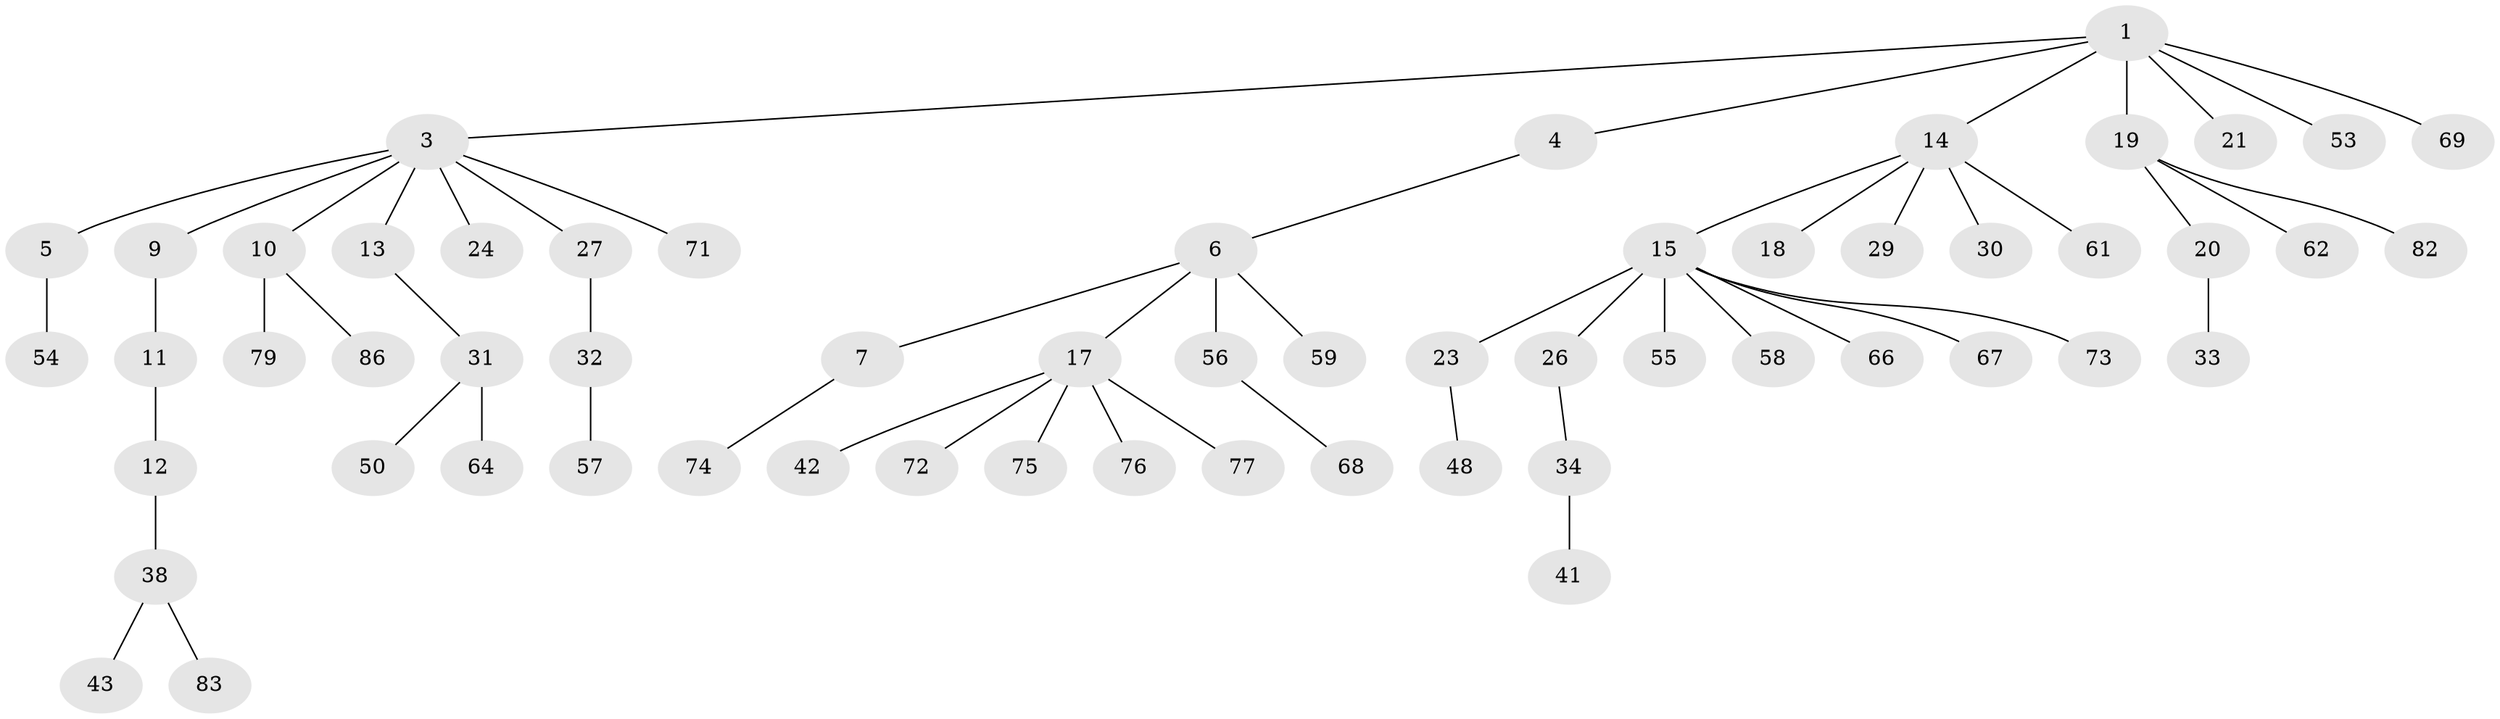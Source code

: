 // Generated by graph-tools (version 1.1) at 2025/52/02/27/25 19:52:10]
// undirected, 59 vertices, 58 edges
graph export_dot {
graph [start="1"]
  node [color=gray90,style=filled];
  1 [super="+2"];
  3 [super="+35"];
  4 [super="+63"];
  5 [super="+80"];
  6 [super="+49"];
  7 [super="+8"];
  9;
  10 [super="+40"];
  11 [super="+52"];
  12 [super="+25"];
  13;
  14 [super="+16"];
  15 [super="+47"];
  17 [super="+22"];
  18;
  19 [super="+28"];
  20 [super="+37"];
  21;
  23 [super="+39"];
  24;
  26;
  27 [super="+46"];
  29;
  30;
  31 [super="+44"];
  32;
  33;
  34 [super="+36"];
  38 [super="+60"];
  41 [super="+45"];
  42;
  43;
  48 [super="+51"];
  50;
  53 [super="+85"];
  54 [super="+81"];
  55;
  56;
  57 [super="+78"];
  58;
  59;
  61 [super="+65"];
  62;
  64;
  66;
  67;
  68 [super="+70"];
  69;
  71;
  72;
  73;
  74;
  75;
  76 [super="+84"];
  77;
  79;
  82;
  83;
  86;
  1 -- 4;
  1 -- 53;
  1 -- 69;
  1 -- 19;
  1 -- 3;
  1 -- 21;
  1 -- 14;
  3 -- 5;
  3 -- 9;
  3 -- 10;
  3 -- 13;
  3 -- 24;
  3 -- 27;
  3 -- 71;
  4 -- 6;
  5 -- 54;
  6 -- 7;
  6 -- 17;
  6 -- 56;
  6 -- 59;
  7 -- 74;
  9 -- 11;
  10 -- 79;
  10 -- 86;
  11 -- 12;
  12 -- 38;
  13 -- 31;
  14 -- 15;
  14 -- 61;
  14 -- 18;
  14 -- 29;
  14 -- 30;
  15 -- 23;
  15 -- 26;
  15 -- 55;
  15 -- 66;
  15 -- 67;
  15 -- 73;
  15 -- 58;
  17 -- 42;
  17 -- 75;
  17 -- 77;
  17 -- 72;
  17 -- 76;
  19 -- 20;
  19 -- 82;
  19 -- 62;
  20 -- 33;
  23 -- 48;
  26 -- 34;
  27 -- 32;
  31 -- 50;
  31 -- 64;
  32 -- 57;
  34 -- 41;
  38 -- 43;
  38 -- 83;
  56 -- 68;
}
